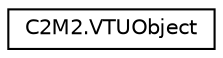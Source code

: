 digraph "Graphical Class Hierarchy"
{
 // LATEX_PDF_SIZE
  edge [fontname="Helvetica",fontsize="10",labelfontname="Helvetica",labelfontsize="10"];
  node [fontname="Helvetica",fontsize="10",shape=record];
  rankdir="LR";
  Node0 [label="C2M2.VTUObject",height=0.2,width=0.4,color="black", fillcolor="white", style="filled",URL="$d9/dbf/class_c2_m2_1_1_v_t_u_object.html",tooltip=" "];
}
